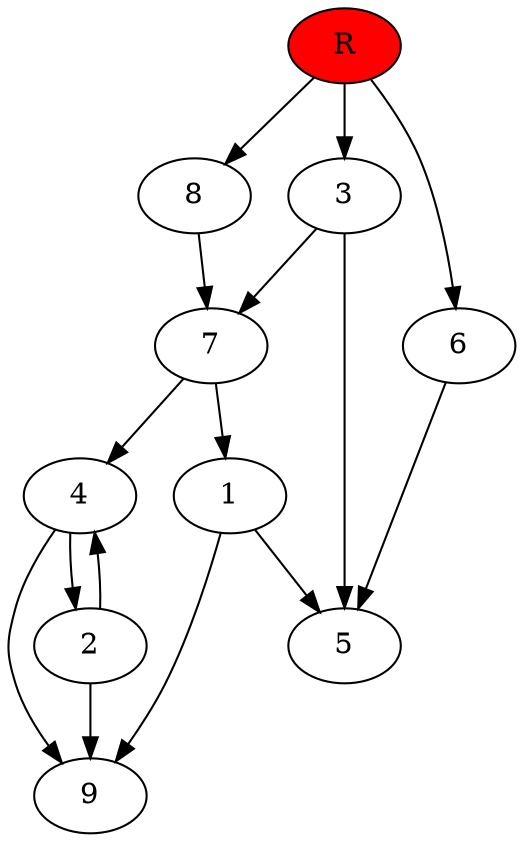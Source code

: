 digraph prb2244 {
	1
	2
	3
	4
	5
	6
	7
	8
	R [fillcolor="#ff0000" style=filled]
	1 -> 5
	1 -> 9
	2 -> 4
	2 -> 9
	3 -> 5
	3 -> 7
	4 -> 2
	4 -> 9
	6 -> 5
	7 -> 1
	7 -> 4
	8 -> 7
	R -> 3
	R -> 6
	R -> 8
}
